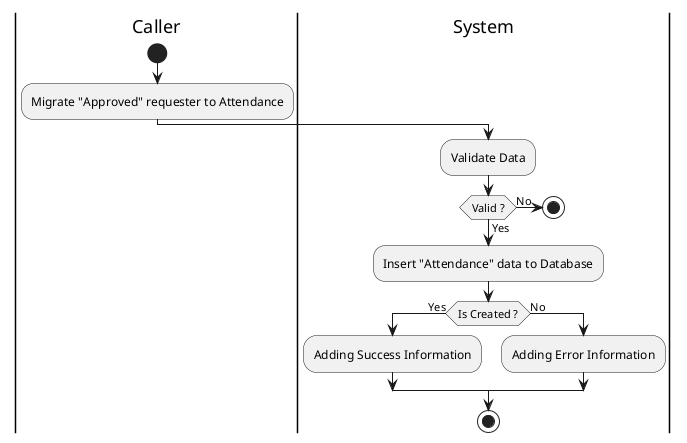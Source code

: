@startuml CreateAttendance

skinparam ConditionEndStyle hline
skinparam Monochrome true
skinparam Shadowing false

|Caller|
start
:Migrate "Approved" requester to Attendance;

|System|
:Validate Data;

if (Valid ?) then (Yes)
    :Insert "Attendance" data to Database;
    
    if (Is Created ?) then (Yes)
        :Adding Success Information;
    else (No)
        :Adding Error Information;
    endif
else (No)
    stop
endif
stop

@enduml